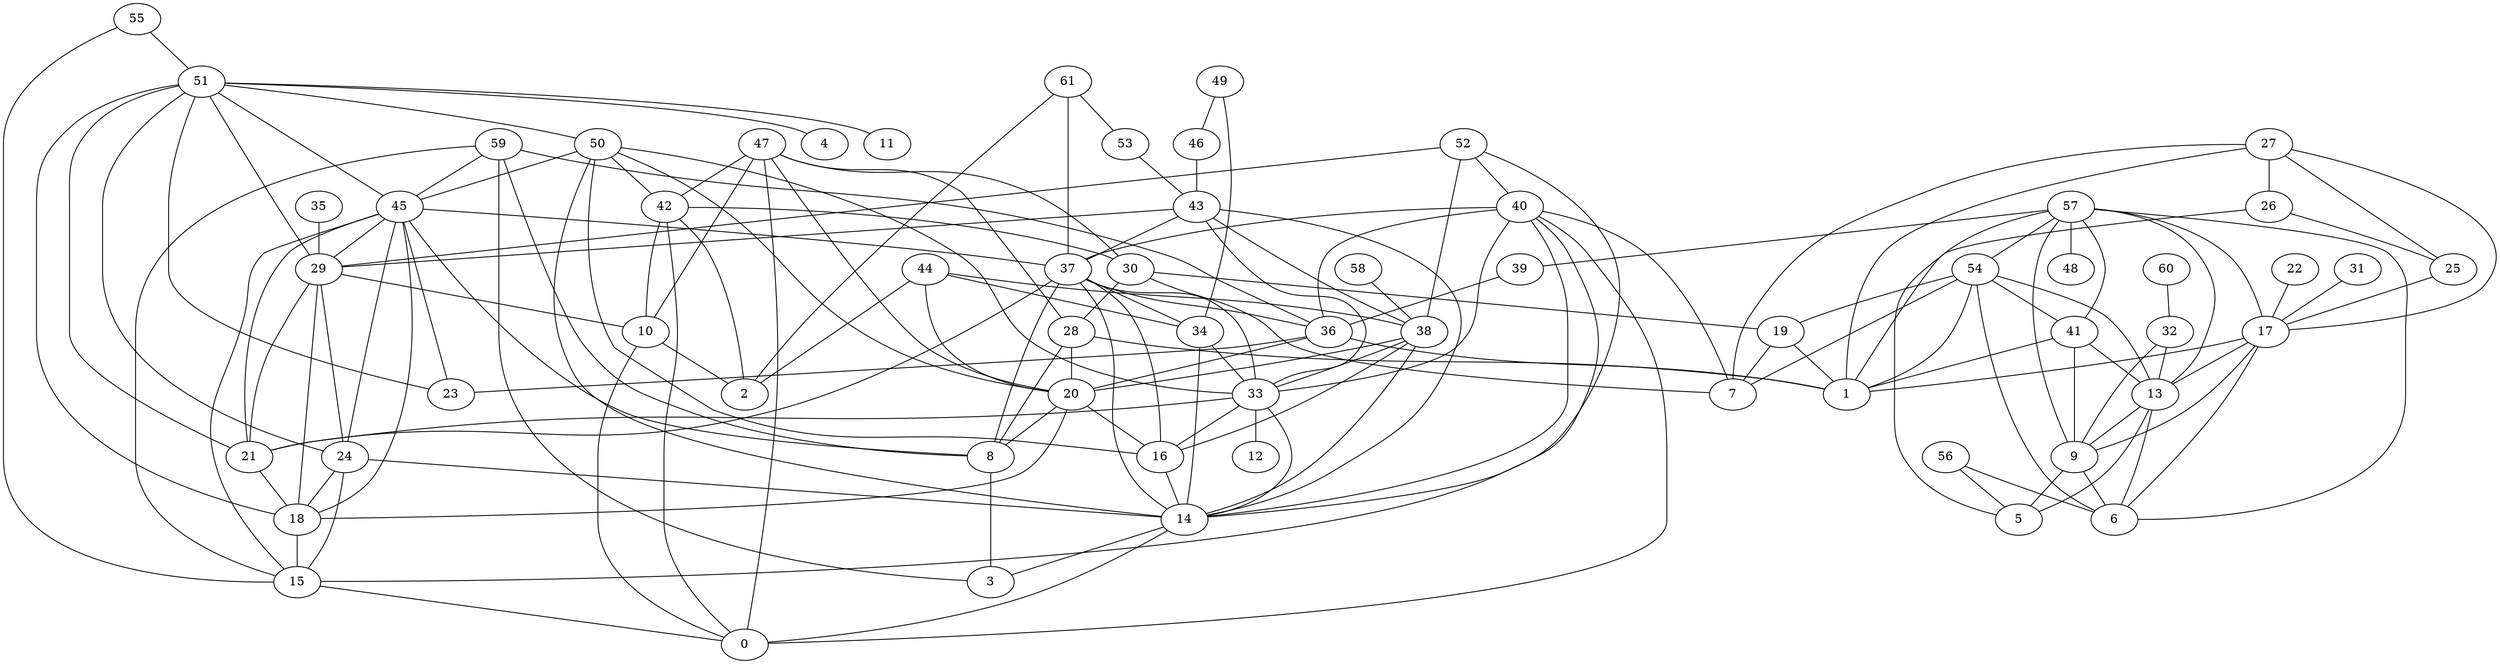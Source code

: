 /* Created by igraph 0.5.2 */
graph {
  0;
  1;
  2;
  3;
  4;
  5;
  6;
  7;
  8;
  9;
  10;
  11;
  12;
  13;
  14;
  15;
  16;
  17;
  18;
  19;
  20;
  21;
  22;
  23;
  24;
  25;
  26;
  27;
  28;
  29;
  30;
  31;
  32;
  33;
  34;
  35;
  36;
  37;
  38;
  39;
  40;
  41;
  42;
  43;
  44;
  45;
  46;
  47;
  48;
  49;
  50;
  51;
  52;
  53;
  54;
  55;
  56;
  57;
  58;
  59;
  60;
  61;

  8 -- 3;
  9 -- 5;
  9 -- 6;
  10 -- 0;
  10 -- 2;
  13 -- 5;
  13 -- 6;
  13 -- 9;
  14 -- 0;
  14 -- 3;
  15 -- 0;
  16 -- 14;
  17 -- 1;
  17 -- 6;
  17 -- 9;
  17 -- 13;
  18 -- 15;
  19 -- 1;
  19 -- 7;
  20 -- 8;
  20 -- 16;
  20 -- 18;
  21 -- 18;
  22 -- 17;
  24 -- 14;
  24 -- 15;
  24 -- 18;
  25 -- 17;
  26 -- 1;
  26 -- 25;
  27 -- 1;
  27 -- 7;
  27 -- 17;
  27 -- 25;
  27 -- 26;
  28 -- 1;
  28 -- 8;
  28 -- 20;
  29 -- 10;
  29 -- 18;
  29 -- 21;
  29 -- 24;
  30 -- 7;
  30 -- 19;
  30 -- 28;
  31 -- 17;
  32 -- 9;
  32 -- 13;
  33 -- 12;
  33 -- 14;
  33 -- 16;
  33 -- 21;
  34 -- 14;
  34 -- 33;
  35 -- 29;
  36 -- 1;
  36 -- 20;
  36 -- 23;
  37 -- 8;
  37 -- 14;
  37 -- 16;
  37 -- 21;
  37 -- 33;
  37 -- 34;
  37 -- 36;
  38 -- 14;
  38 -- 16;
  38 -- 20;
  38 -- 33;
  39 -- 36;
  40 -- 0;
  40 -- 7;
  40 -- 14;
  40 -- 15;
  40 -- 33;
  40 -- 36;
  40 -- 37;
  41 -- 1;
  41 -- 9;
  41 -- 13;
  42 -- 0;
  42 -- 2;
  42 -- 10;
  42 -- 30;
  43 -- 14;
  43 -- 29;
  43 -- 33;
  43 -- 37;
  43 -- 38;
  44 -- 2;
  44 -- 20;
  44 -- 34;
  44 -- 38;
  45 -- 8;
  45 -- 15;
  45 -- 18;
  45 -- 21;
  45 -- 23;
  45 -- 24;
  45 -- 29;
  45 -- 37;
  46 -- 43;
  47 -- 0;
  47 -- 10;
  47 -- 20;
  47 -- 28;
  47 -- 30;
  47 -- 42;
  49 -- 34;
  49 -- 46;
  50 -- 14;
  50 -- 16;
  50 -- 20;
  50 -- 33;
  50 -- 42;
  50 -- 45;
  51 -- 4;
  51 -- 11;
  51 -- 18;
  51 -- 21;
  51 -- 23;
  51 -- 24;
  51 -- 29;
  51 -- 45;
  51 -- 50;
  52 -- 14;
  52 -- 29;
  52 -- 38;
  52 -- 40;
  53 -- 43;
  54 -- 1;
  54 -- 6;
  54 -- 7;
  54 -- 13;
  54 -- 19;
  54 -- 41;
  55 -- 15;
  55 -- 51;
  56 -- 5;
  56 -- 6;
  57 -- 5;
  57 -- 6;
  57 -- 9;
  57 -- 13;
  57 -- 17;
  57 -- 39;
  57 -- 41;
  57 -- 48;
  57 -- 54;
  58 -- 38;
  59 -- 3;
  59 -- 8;
  59 -- 15;
  59 -- 36;
  59 -- 45;
  60 -- 32;
  61 -- 2;
  61 -- 37;
  61 -- 53;
}
